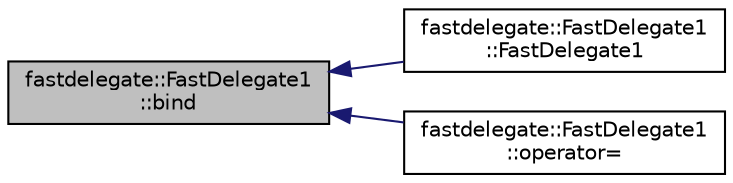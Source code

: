 digraph "fastdelegate::FastDelegate1::bind"
{
 // INTERACTIVE_SVG=YES
  edge [fontname="Helvetica",fontsize="10",labelfontname="Helvetica",labelfontsize="10"];
  node [fontname="Helvetica",fontsize="10",shape=record];
  rankdir="LR";
  Node1 [label="fastdelegate::FastDelegate1\l::bind",height=0.2,width=0.4,color="black", fillcolor="grey75", style="filled" fontcolor="black"];
  Node1 -> Node2 [dir="back",color="midnightblue",fontsize="10",style="solid",fontname="Helvetica"];
  Node2 [label="fastdelegate::FastDelegate1\l::FastDelegate1",height=0.2,width=0.4,color="black", fillcolor="white", style="filled",URL="$classfastdelegate_1_1FastDelegate1.html#a1912a01aa552d2b1ac476a230ff2322f"];
  Node1 -> Node3 [dir="back",color="midnightblue",fontsize="10",style="solid",fontname="Helvetica"];
  Node3 [label="fastdelegate::FastDelegate1\l::operator=",height=0.2,width=0.4,color="black", fillcolor="white", style="filled",URL="$classfastdelegate_1_1FastDelegate1.html#ab0b704468b41d37bb9fd80ff33fb403e"];
}
